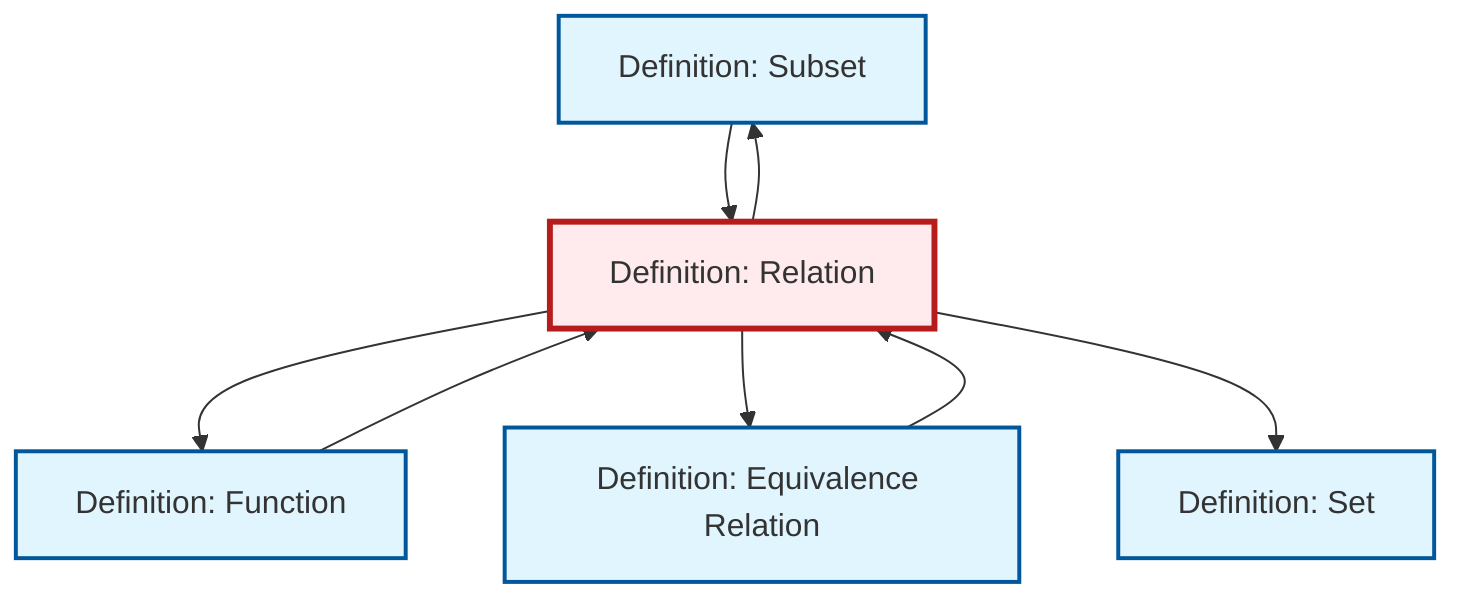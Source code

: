 graph TD
    classDef definition fill:#e1f5fe,stroke:#01579b,stroke-width:2px
    classDef theorem fill:#f3e5f5,stroke:#4a148c,stroke-width:2px
    classDef axiom fill:#fff3e0,stroke:#e65100,stroke-width:2px
    classDef example fill:#e8f5e9,stroke:#1b5e20,stroke-width:2px
    classDef current fill:#ffebee,stroke:#b71c1c,stroke-width:3px
    def-subset["Definition: Subset"]:::definition
    def-set["Definition: Set"]:::definition
    def-equivalence-relation["Definition: Equivalence Relation"]:::definition
    def-function["Definition: Function"]:::definition
    def-relation["Definition: Relation"]:::definition
    def-relation --> def-subset
    def-function --> def-relation
    def-relation --> def-function
    def-equivalence-relation --> def-relation
    def-relation --> def-equivalence-relation
    def-relation --> def-set
    def-subset --> def-relation
    class def-relation current